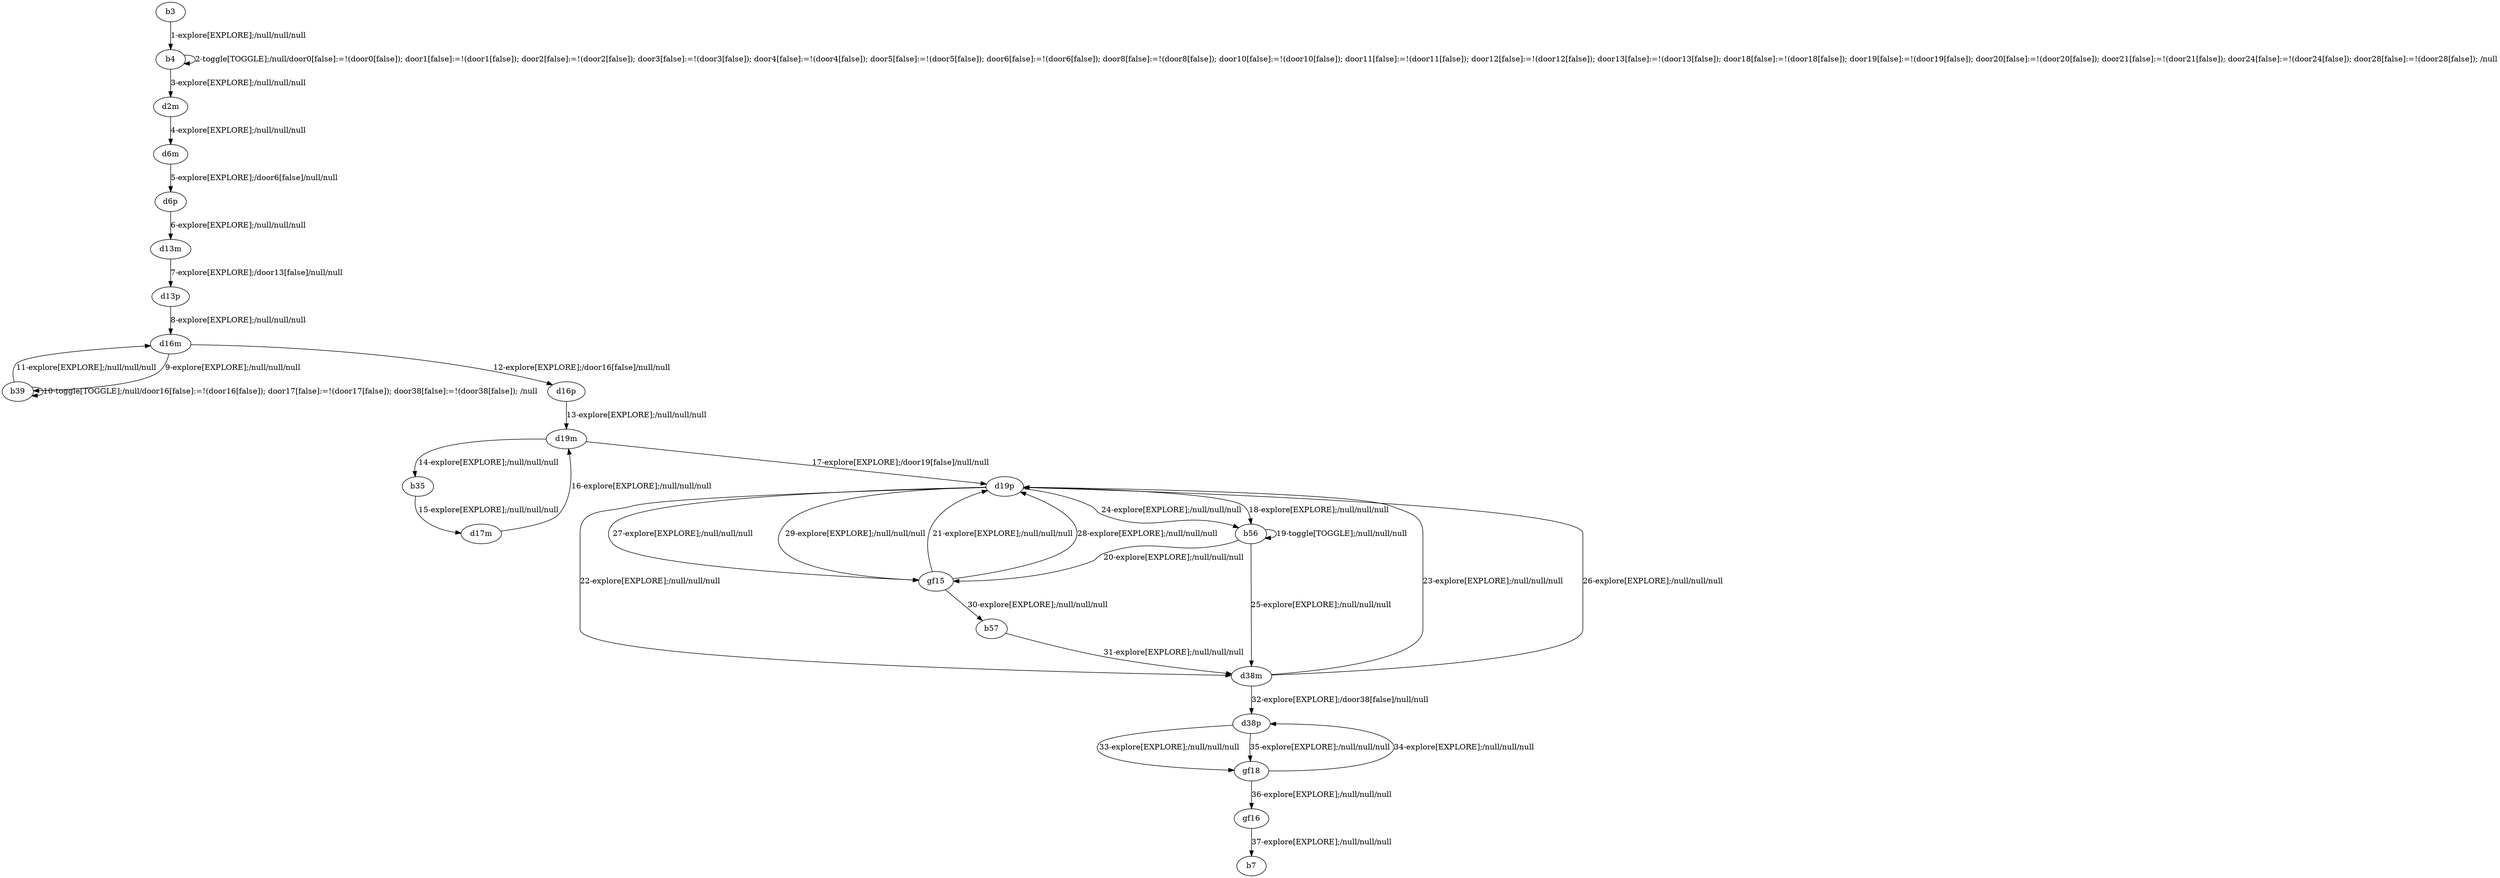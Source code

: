 # Total number of goals covered by this test: 1
# gf18 --> gf16

digraph g {
"b3" -> "b4" [label = "1-explore[EXPLORE];/null/null/null"];
"b4" -> "b4" [label = "2-toggle[TOGGLE];/null/door0[false]:=!(door0[false]); door1[false]:=!(door1[false]); door2[false]:=!(door2[false]); door3[false]:=!(door3[false]); door4[false]:=!(door4[false]); door5[false]:=!(door5[false]); door6[false]:=!(door6[false]); door8[false]:=!(door8[false]); door10[false]:=!(door10[false]); door11[false]:=!(door11[false]); door12[false]:=!(door12[false]); door13[false]:=!(door13[false]); door18[false]:=!(door18[false]); door19[false]:=!(door19[false]); door20[false]:=!(door20[false]); door21[false]:=!(door21[false]); door24[false]:=!(door24[false]); door28[false]:=!(door28[false]); /null"];
"b4" -> "d2m" [label = "3-explore[EXPLORE];/null/null/null"];
"d2m" -> "d6m" [label = "4-explore[EXPLORE];/null/null/null"];
"d6m" -> "d6p" [label = "5-explore[EXPLORE];/door6[false]/null/null"];
"d6p" -> "d13m" [label = "6-explore[EXPLORE];/null/null/null"];
"d13m" -> "d13p" [label = "7-explore[EXPLORE];/door13[false]/null/null"];
"d13p" -> "d16m" [label = "8-explore[EXPLORE];/null/null/null"];
"d16m" -> "b39" [label = "9-explore[EXPLORE];/null/null/null"];
"b39" -> "b39" [label = "10-toggle[TOGGLE];/null/door16[false]:=!(door16[false]); door17[false]:=!(door17[false]); door38[false]:=!(door38[false]); /null"];
"b39" -> "d16m" [label = "11-explore[EXPLORE];/null/null/null"];
"d16m" -> "d16p" [label = "12-explore[EXPLORE];/door16[false]/null/null"];
"d16p" -> "d19m" [label = "13-explore[EXPLORE];/null/null/null"];
"d19m" -> "b35" [label = "14-explore[EXPLORE];/null/null/null"];
"b35" -> "d17m" [label = "15-explore[EXPLORE];/null/null/null"];
"d17m" -> "d19m" [label = "16-explore[EXPLORE];/null/null/null"];
"d19m" -> "d19p" [label = "17-explore[EXPLORE];/door19[false]/null/null"];
"d19p" -> "b56" [label = "18-explore[EXPLORE];/null/null/null"];
"b56" -> "b56" [label = "19-toggle[TOGGLE];/null/null/null"];
"b56" -> "gf15" [label = "20-explore[EXPLORE];/null/null/null"];
"gf15" -> "d19p" [label = "21-explore[EXPLORE];/null/null/null"];
"d19p" -> "d38m" [label = "22-explore[EXPLORE];/null/null/null"];
"d38m" -> "d19p" [label = "23-explore[EXPLORE];/null/null/null"];
"d19p" -> "b56" [label = "24-explore[EXPLORE];/null/null/null"];
"b56" -> "d38m" [label = "25-explore[EXPLORE];/null/null/null"];
"d38m" -> "d19p" [label = "26-explore[EXPLORE];/null/null/null"];
"d19p" -> "gf15" [label = "27-explore[EXPLORE];/null/null/null"];
"gf15" -> "d19p" [label = "28-explore[EXPLORE];/null/null/null"];
"d19p" -> "gf15" [label = "29-explore[EXPLORE];/null/null/null"];
"gf15" -> "b57" [label = "30-explore[EXPLORE];/null/null/null"];
"b57" -> "d38m" [label = "31-explore[EXPLORE];/null/null/null"];
"d38m" -> "d38p" [label = "32-explore[EXPLORE];/door38[false]/null/null"];
"d38p" -> "gf18" [label = "33-explore[EXPLORE];/null/null/null"];
"gf18" -> "d38p" [label = "34-explore[EXPLORE];/null/null/null"];
"d38p" -> "gf18" [label = "35-explore[EXPLORE];/null/null/null"];
"gf18" -> "gf16" [label = "36-explore[EXPLORE];/null/null/null"];
"gf16" -> "b7" [label = "37-explore[EXPLORE];/null/null/null"];
}
